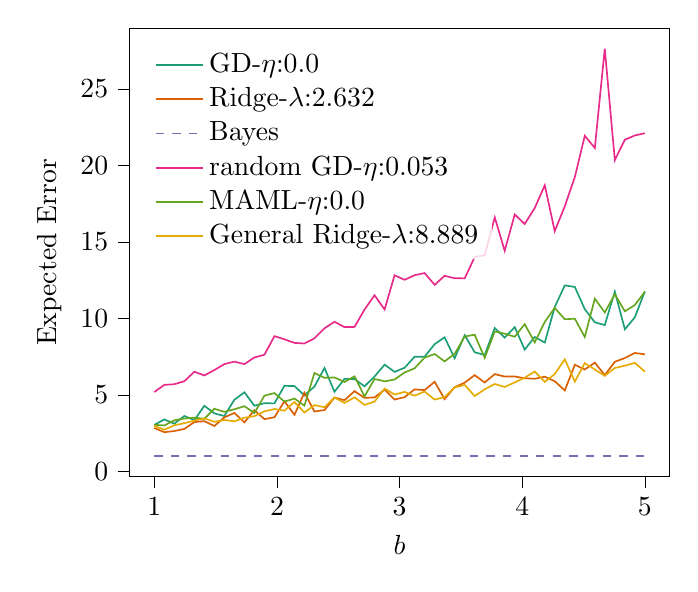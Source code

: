 % This file was created with tikzplotlib v0.10.1.
\begin{tikzpicture}

\definecolor{chocolate217952}{RGB}{217,95,2}
\definecolor{darkcyan27158119}{RGB}{27,158,119}
\definecolor{darkgray176}{RGB}{176,176,176}
\definecolor{deeppink23141138}{RGB}{231,41,138}
\definecolor{lightslategray117112179}{RGB}{117,112,179}
\definecolor{olivedrab10216630}{RGB}{102,166,30}
\definecolor{orange2301712}{RGB}{230,171,2}

\begin{axis}[
legend cell align={left},
legend style={
  fill opacity=0.8,
  draw opacity=1,
  text opacity=1,
  at={(0.03,0.97)},
  anchor=north west,
  draw=none
},
tick align=outside,
tick pos=left,
x grid style={darkgray176},
xlabel={\(\displaystyle b\)},
xmin=0.8, xmax=5.2,
xtick style={color=black},
y grid style={darkgray176},
ylabel={Expected Error},
ymin=-0.332, ymax=28.961,
ytick style={color=black}
]
\addplot [semithick, darkcyan27158119]
table {%
1 3.04
1.082 3.4
1.163 3.121
1.245 3.624
1.327 3.355
1.408 4.289
1.49 3.795
1.571 3.625
1.653 4.686
1.735 5.171
1.816 4.297
1.898 4.461
1.98 4.447
2.061 5.597
2.143 5.578
2.224 4.971
2.306 5.55
2.388 6.76
2.469 5.208
2.551 6.05
2.633 6.037
2.714 5.564
2.796 6.206
2.878 6.98
2.959 6.508
3.041 6.776
3.122 7.495
3.204 7.502
3.286 8.318
3.367 8.767
3.449 7.4
3.531 8.907
3.612 7.79
3.694 7.609
3.776 9.372
3.857 8.745
3.939 9.432
4.02 7.964
4.102 8.787
4.184 8.423
4.265 10.744
4.347 12.157
4.429 12.055
4.51 10.606
4.592 9.746
4.673 9.565
4.755 11.75
4.837 9.288
4.918 10.07
5 11.767
};
\addlegendentry{GD-$\eta$:0.0}
\addplot [semithick, chocolate217952]
table {%
1 2.842
1.082 2.566
1.163 2.641
1.245 2.779
1.327 3.225
1.408 3.288
1.49 2.972
1.571 3.536
1.653 3.822
1.735 3.212
1.816 3.998
1.898 3.42
1.98 3.543
2.061 4.589
2.143 3.704
2.224 5.148
2.306 3.917
2.388 4.014
2.469 4.825
2.551 4.656
2.633 5.25
2.714 4.808
2.796 4.839
2.878 5.344
2.959 4.698
3.041 4.854
3.122 5.364
3.204 5.315
3.286 5.861
3.367 4.727
3.449 5.506
3.531 5.801
3.612 6.293
3.694 5.813
3.776 6.363
3.857 6.2
3.939 6.202
4.02 6.094
4.102 6.056
4.184 6.192
4.265 5.9
4.347 5.294
4.429 6.971
4.51 6.663
4.592 7.108
4.673 6.296
4.755 7.166
4.837 7.414
4.918 7.742
5 7.656
};
\addlegendentry{Ridge-$\lambda$:2.632}
\addplot [semithick, lightslategray117112179, dashed]
table {%
1 1.0
1.082 1.0
1.163 1.0
1.245 1.0
1.327 1.0
1.408 1.0
1.49 1.0
1.571 1.0
1.653 1.0
1.735 1.0
1.816 1.0
1.898 1.0
1.98 1.0
2.061 1.0
2.143 1.0
2.224 1.0
2.306 1.0
2.388 1.0
2.469 1.0
2.551 1.0
2.633 1.0
2.714 1.0
2.796 1.0
2.878 1.0
2.959 1.0
3.041 1.0
3.122 1.0
3.204 1.0
3.286 1.0
3.367 1.0
3.449 1.0
3.531 1.0
3.612 1.0
3.694 1.0
3.776 1.0
3.857 1.0
3.939 1.0
4.02 1.0
4.102 1.0
4.184 1.0
4.265 1.0
4.347 1.0
4.429 1.0
4.51 1.0
4.592 1.0
4.673 1.0
4.755 1.0
4.837 1.0
4.918 1.0
5 1.0
};
\addlegendentry{Bayes}
\addplot [semithick, deeppink23141138]
table {%
1 5.188
1.082 5.659
1.163 5.7
1.245 5.897
1.327 6.516
1.408 6.273
1.49 6.626
1.571 7.015
1.653 7.178
1.735 7.016
1.816 7.448
1.898 7.628
1.98 8.842
2.061 8.635
2.143 8.401
2.224 8.362
2.306 8.699
2.388 9.357
2.469 9.779
2.551 9.433
2.633 9.445
2.714 10.577
2.796 11.513
2.878 10.581
2.959 12.82
3.041 12.523
3.122 12.822
3.204 12.964
3.286 12.192
3.367 12.784
3.449 12.624
3.531 12.618
3.612 14.003
3.694 14.13
3.776 16.604
3.857 14.418
3.939 16.793
4.02 16.168
4.102 17.21
4.184 18.699
4.265 15.701
4.347 17.326
4.429 19.238
4.51 21.931
4.592 21.138
4.673 27.63
4.755 20.35
4.837 21.675
4.918 21.955
5 22.098
};
\addlegendentry{random GD-$\eta$:0.053}
\addplot [semithick, olivedrab10216630]
table {%
1 3.049
1.082 3.007
1.163 3.341
1.245 3.461
1.327 3.514
1.408 3.443
1.49 4.096
1.571 3.899
1.653 4.066
1.735 4.263
1.816 3.818
1.898 4.952
1.98 5.123
2.061 4.564
2.143 4.764
2.224 4.301
2.306 6.435
2.388 6.115
2.469 6.143
2.551 5.848
2.633 6.217
2.714 4.902
2.796 6.043
2.878 5.886
2.959 6.01
3.041 6.467
3.122 6.739
3.204 7.441
3.286 7.672
3.367 7.194
3.449 7.683
3.531 8.815
3.612 8.937
3.694 7.425
3.776 9.152
3.857 9.001
3.939 8.801
4.02 9.628
4.102 8.432
4.184 9.778
4.265 10.682
4.347 9.948
4.429 9.98
4.51 8.788
4.592 11.291
4.673 10.389
4.755 11.582
4.837 10.463
4.918 10.875
5 11.747
};
\addlegendentry{MAML-$\eta$:0.0}
\addplot [semithick, orange2301712]
table {%
1 2.984
1.082 2.727
1.163 3.017
1.245 3.156
1.327 3.319
1.408 3.465
1.49 3.244
1.571 3.362
1.653 3.279
1.735 3.513
1.816 3.613
1.898 3.928
1.98 4.079
2.061 3.974
2.143 4.539
2.224 3.852
2.306 4.336
2.388 4.199
2.469 4.832
2.551 4.48
2.633 4.843
2.714 4.351
2.796 4.567
2.878 5.418
2.959 5.025
3.041 5.197
3.122 4.95
3.204 5.221
3.286 4.698
3.367 4.86
3.449 5.492
3.531 5.655
3.612 4.929
3.694 5.37
3.776 5.717
3.857 5.522
3.939 5.817
4.02 6.125
4.102 6.53
4.184 5.853
4.265 6.364
4.347 7.324
4.429 5.871
4.51 7.078
4.592 6.662
4.673 6.249
4.755 6.763
4.837 6.912
4.918 7.098
5 6.52
};
\addlegendentry{General Ridge-$\lambda$:8.889}
\end{axis}

\end{tikzpicture}
